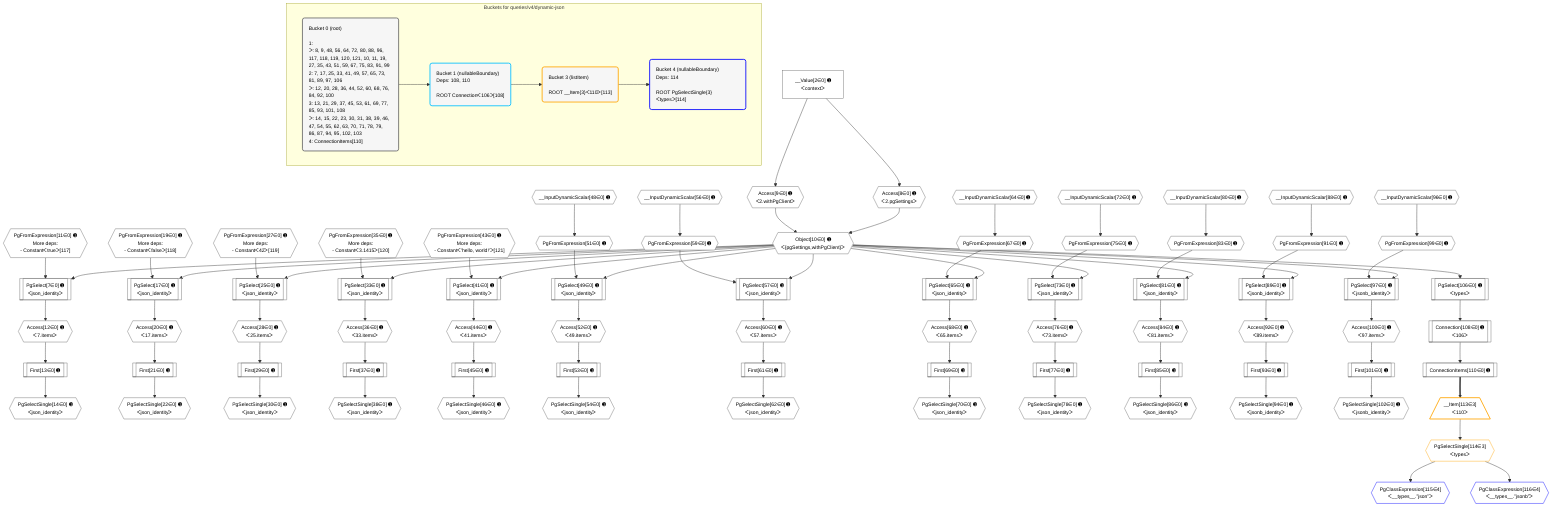 %%{init: {'themeVariables': { 'fontSize': '12px'}}}%%
graph TD
    classDef path fill:#eee,stroke:#000,color:#000
    classDef plan fill:#fff,stroke-width:1px,color:#000
    classDef itemplan fill:#fff,stroke-width:2px,color:#000
    classDef unbatchedplan fill:#dff,stroke-width:1px,color:#000
    classDef sideeffectplan fill:#fcc,stroke-width:2px,color:#000
    classDef bucket fill:#f6f6f6,color:#000,stroke-width:2px,text-align:left

    subgraph "Buckets for queries/v4/dynamic-json"
    Bucket0("Bucket 0 (root)<br /><br />1: <br />ᐳ: 8, 9, 48, 56, 64, 72, 80, 88, 96, 117, 118, 119, 120, 121, 10, 11, 19, 27, 35, 43, 51, 59, 67, 75, 83, 91, 99<br />2: 7, 17, 25, 33, 41, 49, 57, 65, 73, 81, 89, 97, 106<br />ᐳ: 12, 20, 28, 36, 44, 52, 60, 68, 76, 84, 92, 100<br />3: 13, 21, 29, 37, 45, 53, 61, 69, 77, 85, 93, 101, 108<br />ᐳ: 14, 15, 22, 23, 30, 31, 38, 39, 46, 47, 54, 55, 62, 63, 70, 71, 78, 79, 86, 87, 94, 95, 102, 103<br />4: ConnectionItems[110]"):::bucket
    Bucket1("Bucket 1 (nullableBoundary)<br />Deps: 108, 110<br /><br />ROOT Connectionᐸ106ᐳ[108]"):::bucket
    Bucket3("Bucket 3 (listItem)<br /><br />ROOT __Item{3}ᐸ110ᐳ[113]"):::bucket
    Bucket4("Bucket 4 (nullableBoundary)<br />Deps: 114<br /><br />ROOT PgSelectSingle{3}ᐸtypesᐳ[114]"):::bucket
    end
    Bucket0 --> Bucket1
    Bucket1 --> Bucket3
    Bucket3 --> Bucket4

    %% plan dependencies
    PgSelect7[["PgSelect[7∈0] ➊<br />ᐸjson_identityᐳ"]]:::plan
    Object10{{"Object[10∈0] ➊<br />ᐸ{pgSettings,withPgClient}ᐳ"}}:::plan
    PgFromExpression11{{"PgFromExpression[11∈0] ➊<br />More deps:<br />- Constantᐸtrueᐳ[117]"}}:::plan
    Object10 & PgFromExpression11 --> PgSelect7
    Access8{{"Access[8∈0] ➊<br />ᐸ2.pgSettingsᐳ"}}:::plan
    Access9{{"Access[9∈0] ➊<br />ᐸ2.withPgClientᐳ"}}:::plan
    Access8 & Access9 --> Object10
    PgSelect17[["PgSelect[17∈0] ➊<br />ᐸjson_identityᐳ"]]:::plan
    PgFromExpression19{{"PgFromExpression[19∈0] ➊<br />More deps:<br />- Constantᐸfalseᐳ[118]"}}:::plan
    Object10 & PgFromExpression19 --> PgSelect17
    PgSelect25[["PgSelect[25∈0] ➊<br />ᐸjson_identityᐳ"]]:::plan
    PgFromExpression27{{"PgFromExpression[27∈0] ➊<br />More deps:<br />- Constantᐸ42ᐳ[119]"}}:::plan
    Object10 & PgFromExpression27 --> PgSelect25
    PgSelect33[["PgSelect[33∈0] ➊<br />ᐸjson_identityᐳ"]]:::plan
    PgFromExpression35{{"PgFromExpression[35∈0] ➊<br />More deps:<br />- Constantᐸ3.1415ᐳ[120]"}}:::plan
    Object10 & PgFromExpression35 --> PgSelect33
    PgSelect41[["PgSelect[41∈0] ➊<br />ᐸjson_identityᐳ"]]:::plan
    PgFromExpression43{{"PgFromExpression[43∈0] ➊<br />More deps:<br />- Constantᐸ'hello, world!'ᐳ[121]"}}:::plan
    Object10 & PgFromExpression43 --> PgSelect41
    PgSelect49[["PgSelect[49∈0] ➊<br />ᐸjson_identityᐳ"]]:::plan
    PgFromExpression51{{"PgFromExpression[51∈0] ➊"}}:::plan
    Object10 & PgFromExpression51 --> PgSelect49
    PgSelect57[["PgSelect[57∈0] ➊<br />ᐸjson_identityᐳ"]]:::plan
    PgFromExpression59{{"PgFromExpression[59∈0] ➊"}}:::plan
    Object10 & PgFromExpression59 --> PgSelect57
    PgSelect65[["PgSelect[65∈0] ➊<br />ᐸjson_identityᐳ"]]:::plan
    PgFromExpression67{{"PgFromExpression[67∈0] ➊"}}:::plan
    Object10 & PgFromExpression67 --> PgSelect65
    PgSelect73[["PgSelect[73∈0] ➊<br />ᐸjson_identityᐳ"]]:::plan
    PgFromExpression75{{"PgFromExpression[75∈0] ➊"}}:::plan
    Object10 & PgFromExpression75 --> PgSelect73
    PgSelect81[["PgSelect[81∈0] ➊<br />ᐸjson_identityᐳ"]]:::plan
    PgFromExpression83{{"PgFromExpression[83∈0] ➊"}}:::plan
    Object10 & PgFromExpression83 --> PgSelect81
    PgSelect89[["PgSelect[89∈0] ➊<br />ᐸjsonb_identityᐳ"]]:::plan
    PgFromExpression91{{"PgFromExpression[91∈0] ➊"}}:::plan
    Object10 & PgFromExpression91 --> PgSelect89
    PgSelect97[["PgSelect[97∈0] ➊<br />ᐸjsonb_identityᐳ"]]:::plan
    PgFromExpression99{{"PgFromExpression[99∈0] ➊"}}:::plan
    Object10 & PgFromExpression99 --> PgSelect97
    __Value2["__Value[2∈0] ➊<br />ᐸcontextᐳ"]:::plan
    __Value2 --> Access8
    __Value2 --> Access9
    Access12{{"Access[12∈0] ➊<br />ᐸ7.itemsᐳ"}}:::plan
    PgSelect7 --> Access12
    First13[["First[13∈0] ➊"]]:::plan
    Access12 --> First13
    PgSelectSingle14{{"PgSelectSingle[14∈0] ➊<br />ᐸjson_identityᐳ"}}:::plan
    First13 --> PgSelectSingle14
    Access20{{"Access[20∈0] ➊<br />ᐸ17.itemsᐳ"}}:::plan
    PgSelect17 --> Access20
    First21[["First[21∈0] ➊"]]:::plan
    Access20 --> First21
    PgSelectSingle22{{"PgSelectSingle[22∈0] ➊<br />ᐸjson_identityᐳ"}}:::plan
    First21 --> PgSelectSingle22
    Access28{{"Access[28∈0] ➊<br />ᐸ25.itemsᐳ"}}:::plan
    PgSelect25 --> Access28
    First29[["First[29∈0] ➊"]]:::plan
    Access28 --> First29
    PgSelectSingle30{{"PgSelectSingle[30∈0] ➊<br />ᐸjson_identityᐳ"}}:::plan
    First29 --> PgSelectSingle30
    Access36{{"Access[36∈0] ➊<br />ᐸ33.itemsᐳ"}}:::plan
    PgSelect33 --> Access36
    First37[["First[37∈0] ➊"]]:::plan
    Access36 --> First37
    PgSelectSingle38{{"PgSelectSingle[38∈0] ➊<br />ᐸjson_identityᐳ"}}:::plan
    First37 --> PgSelectSingle38
    Access44{{"Access[44∈0] ➊<br />ᐸ41.itemsᐳ"}}:::plan
    PgSelect41 --> Access44
    First45[["First[45∈0] ➊"]]:::plan
    Access44 --> First45
    PgSelectSingle46{{"PgSelectSingle[46∈0] ➊<br />ᐸjson_identityᐳ"}}:::plan
    First45 --> PgSelectSingle46
    __InputDynamicScalar48{{"__InputDynamicScalar[48∈0] ➊"}}:::plan
    __InputDynamicScalar48 --> PgFromExpression51
    Access52{{"Access[52∈0] ➊<br />ᐸ49.itemsᐳ"}}:::plan
    PgSelect49 --> Access52
    First53[["First[53∈0] ➊"]]:::plan
    Access52 --> First53
    PgSelectSingle54{{"PgSelectSingle[54∈0] ➊<br />ᐸjson_identityᐳ"}}:::plan
    First53 --> PgSelectSingle54
    __InputDynamicScalar56{{"__InputDynamicScalar[56∈0] ➊"}}:::plan
    __InputDynamicScalar56 --> PgFromExpression59
    Access60{{"Access[60∈0] ➊<br />ᐸ57.itemsᐳ"}}:::plan
    PgSelect57 --> Access60
    First61[["First[61∈0] ➊"]]:::plan
    Access60 --> First61
    PgSelectSingle62{{"PgSelectSingle[62∈0] ➊<br />ᐸjson_identityᐳ"}}:::plan
    First61 --> PgSelectSingle62
    __InputDynamicScalar64{{"__InputDynamicScalar[64∈0] ➊"}}:::plan
    __InputDynamicScalar64 --> PgFromExpression67
    Access68{{"Access[68∈0] ➊<br />ᐸ65.itemsᐳ"}}:::plan
    PgSelect65 --> Access68
    First69[["First[69∈0] ➊"]]:::plan
    Access68 --> First69
    PgSelectSingle70{{"PgSelectSingle[70∈0] ➊<br />ᐸjson_identityᐳ"}}:::plan
    First69 --> PgSelectSingle70
    __InputDynamicScalar72{{"__InputDynamicScalar[72∈0] ➊"}}:::plan
    __InputDynamicScalar72 --> PgFromExpression75
    Access76{{"Access[76∈0] ➊<br />ᐸ73.itemsᐳ"}}:::plan
    PgSelect73 --> Access76
    First77[["First[77∈0] ➊"]]:::plan
    Access76 --> First77
    PgSelectSingle78{{"PgSelectSingle[78∈0] ➊<br />ᐸjson_identityᐳ"}}:::plan
    First77 --> PgSelectSingle78
    __InputDynamicScalar80{{"__InputDynamicScalar[80∈0] ➊"}}:::plan
    __InputDynamicScalar80 --> PgFromExpression83
    Access84{{"Access[84∈0] ➊<br />ᐸ81.itemsᐳ"}}:::plan
    PgSelect81 --> Access84
    First85[["First[85∈0] ➊"]]:::plan
    Access84 --> First85
    PgSelectSingle86{{"PgSelectSingle[86∈0] ➊<br />ᐸjson_identityᐳ"}}:::plan
    First85 --> PgSelectSingle86
    __InputDynamicScalar88{{"__InputDynamicScalar[88∈0] ➊"}}:::plan
    __InputDynamicScalar88 --> PgFromExpression91
    Access92{{"Access[92∈0] ➊<br />ᐸ89.itemsᐳ"}}:::plan
    PgSelect89 --> Access92
    First93[["First[93∈0] ➊"]]:::plan
    Access92 --> First93
    PgSelectSingle94{{"PgSelectSingle[94∈0] ➊<br />ᐸjsonb_identityᐳ"}}:::plan
    First93 --> PgSelectSingle94
    __InputDynamicScalar96{{"__InputDynamicScalar[96∈0] ➊"}}:::plan
    __InputDynamicScalar96 --> PgFromExpression99
    Access100{{"Access[100∈0] ➊<br />ᐸ97.itemsᐳ"}}:::plan
    PgSelect97 --> Access100
    First101[["First[101∈0] ➊"]]:::plan
    Access100 --> First101
    PgSelectSingle102{{"PgSelectSingle[102∈0] ➊<br />ᐸjsonb_identityᐳ"}}:::plan
    First101 --> PgSelectSingle102
    PgSelect106[["PgSelect[106∈0] ➊<br />ᐸtypesᐳ"]]:::plan
    Object10 --> PgSelect106
    Connection108[["Connection[108∈0] ➊<br />ᐸ106ᐳ"]]:::plan
    PgSelect106 --> Connection108
    ConnectionItems110[["ConnectionItems[110∈0] ➊"]]:::plan
    Connection108 --> ConnectionItems110
    __Item113[/"__Item[113∈3]<br />ᐸ110ᐳ"\]:::itemplan
    ConnectionItems110 ==> __Item113
    PgSelectSingle114{{"PgSelectSingle[114∈3]<br />ᐸtypesᐳ"}}:::plan
    __Item113 --> PgSelectSingle114
    PgClassExpression115{{"PgClassExpression[115∈4]<br />ᐸ__types__.”json”ᐳ"}}:::plan
    PgSelectSingle114 --> PgClassExpression115
    PgClassExpression116{{"PgClassExpression[116∈4]<br />ᐸ__types__.”jsonb”ᐳ"}}:::plan
    PgSelectSingle114 --> PgClassExpression116

    %% define steps
    classDef bucket0 stroke:#696969
    class Bucket0,__Value2,PgSelect7,Access8,Access9,Object10,PgFromExpression11,Access12,First13,PgSelectSingle14,PgSelect17,PgFromExpression19,Access20,First21,PgSelectSingle22,PgSelect25,PgFromExpression27,Access28,First29,PgSelectSingle30,PgSelect33,PgFromExpression35,Access36,First37,PgSelectSingle38,PgSelect41,PgFromExpression43,Access44,First45,PgSelectSingle46,__InputDynamicScalar48,PgSelect49,PgFromExpression51,Access52,First53,PgSelectSingle54,__InputDynamicScalar56,PgSelect57,PgFromExpression59,Access60,First61,PgSelectSingle62,__InputDynamicScalar64,PgSelect65,PgFromExpression67,Access68,First69,PgSelectSingle70,__InputDynamicScalar72,PgSelect73,PgFromExpression75,Access76,First77,PgSelectSingle78,__InputDynamicScalar80,PgSelect81,PgFromExpression83,Access84,First85,PgSelectSingle86,__InputDynamicScalar88,PgSelect89,PgFromExpression91,Access92,First93,PgSelectSingle94,__InputDynamicScalar96,PgSelect97,PgFromExpression99,Access100,First101,PgSelectSingle102,PgSelect106,Connection108,ConnectionItems110 bucket0
    classDef bucket1 stroke:#00bfff
    class Bucket1 bucket1
    classDef bucket3 stroke:#ffa500
    class Bucket3,__Item113,PgSelectSingle114 bucket3
    classDef bucket4 stroke:#0000ff
    class Bucket4,PgClassExpression115,PgClassExpression116 bucket4